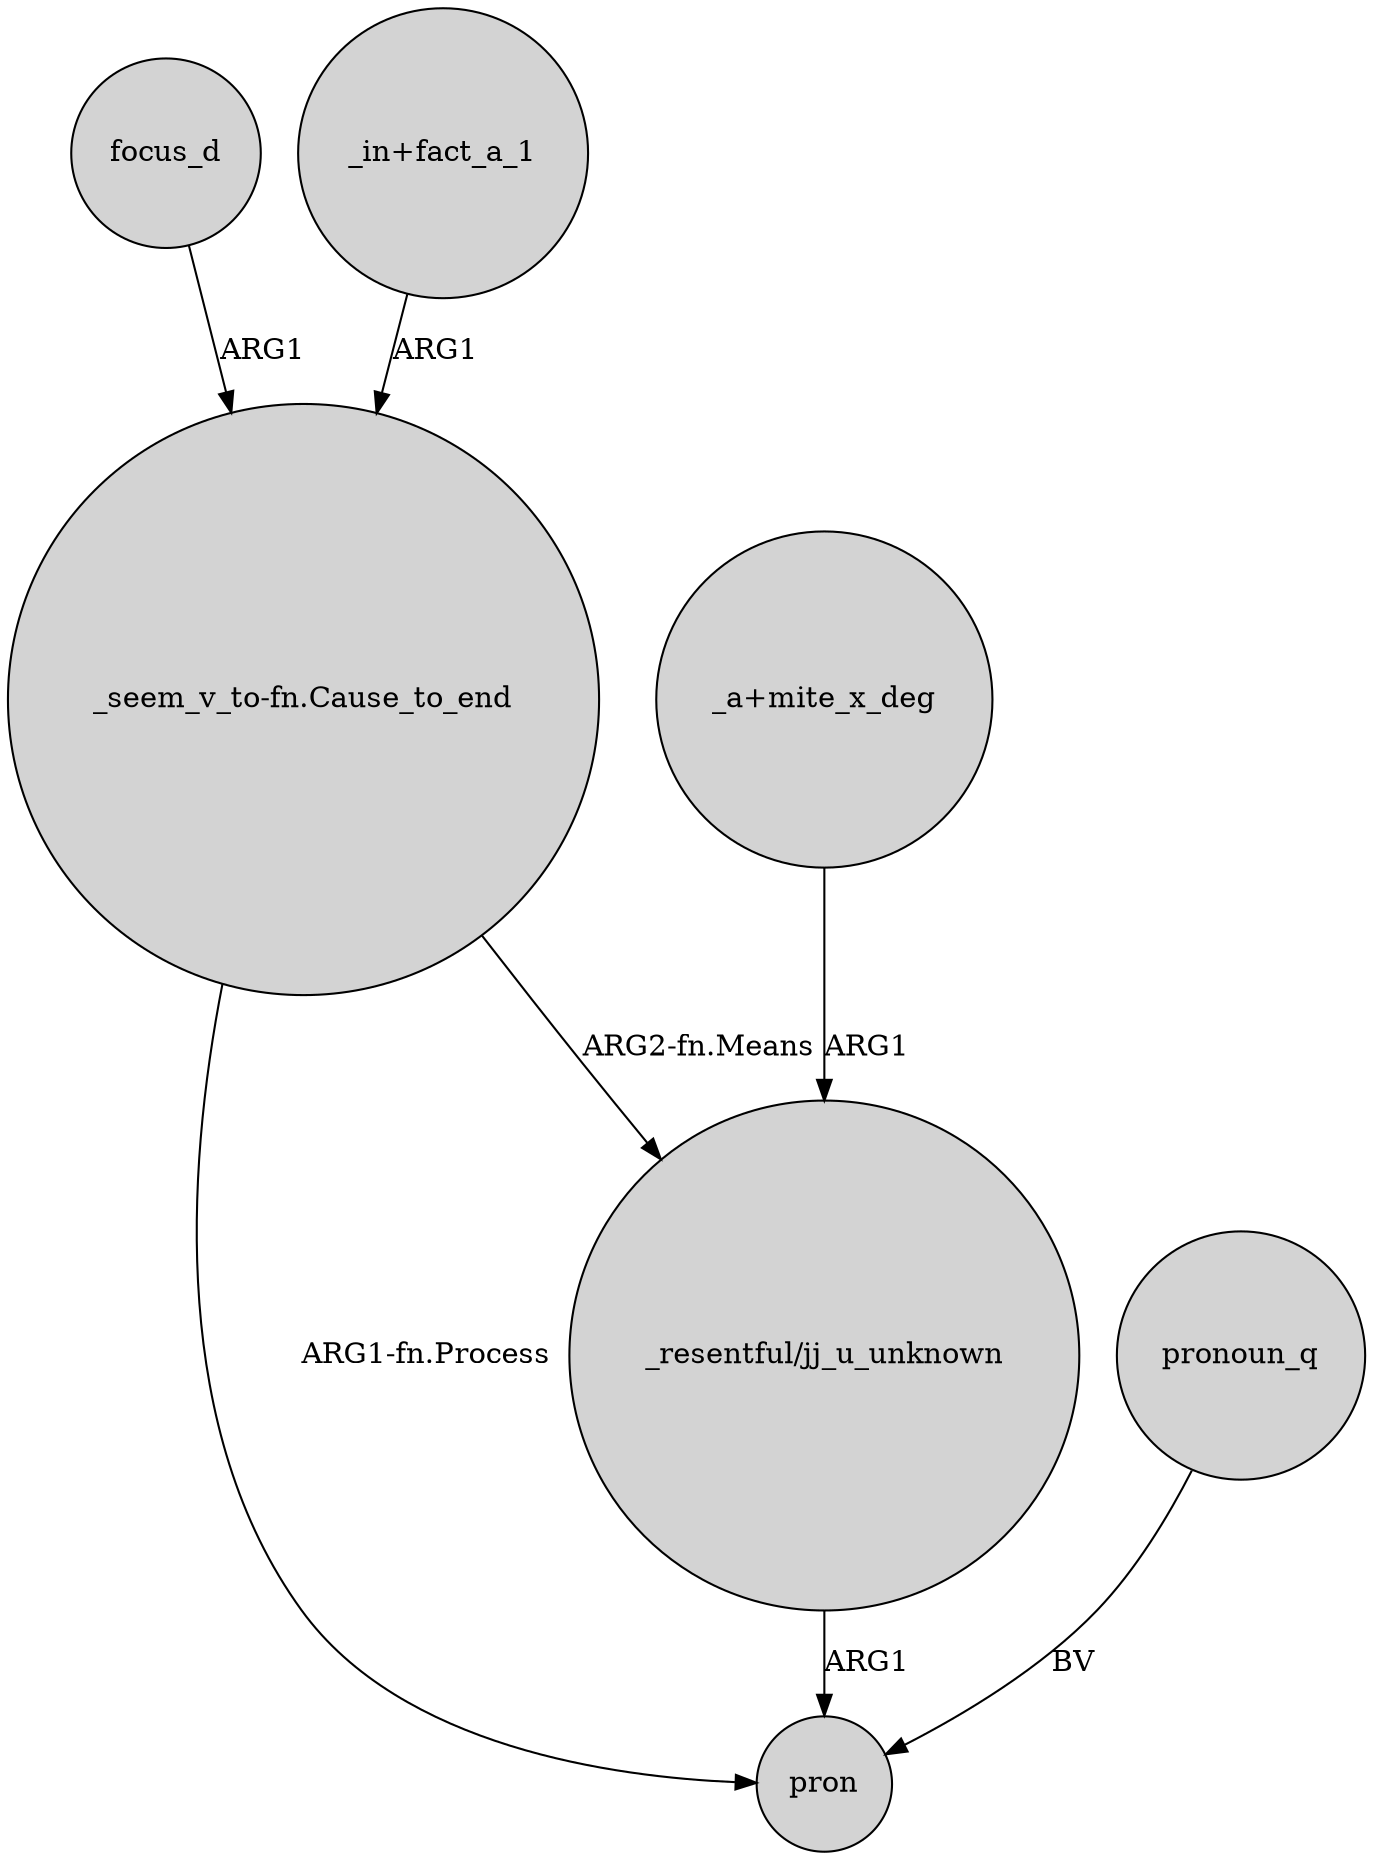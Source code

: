 digraph {
	node [shape=circle style=filled]
	focus_d -> "_seem_v_to-fn.Cause_to_end" [label=ARG1]
	"_resentful/jj_u_unknown" -> pron [label=ARG1]
	"_seem_v_to-fn.Cause_to_end" -> "_resentful/jj_u_unknown" [label="ARG2-fn.Means"]
	"_a+mite_x_deg" -> "_resentful/jj_u_unknown" [label=ARG1]
	pronoun_q -> pron [label=BV]
	"_seem_v_to-fn.Cause_to_end" -> pron [label="ARG1-fn.Process"]
	"_in+fact_a_1" -> "_seem_v_to-fn.Cause_to_end" [label=ARG1]
}
